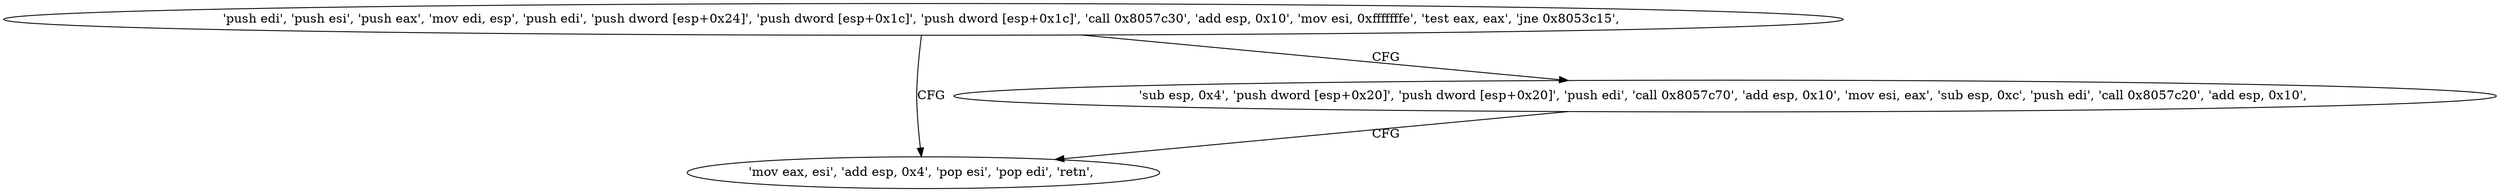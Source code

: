 digraph "func" {
"134560720" [label = "'push edi', 'push esi', 'push eax', 'mov edi, esp', 'push edi', 'push dword [esp+0x24]', 'push dword [esp+0x1c]', 'push dword [esp+0x1c]', 'call 0x8057c30', 'add esp, 0x10', 'mov esi, 0xfffffffe', 'test eax, eax', 'jne 0x8053c15', " ]
"134560789" [label = "'mov eax, esi', 'add esp, 0x4', 'pop esi', 'pop edi', 'retn', " ]
"134560755" [label = "'sub esp, 0x4', 'push dword [esp+0x20]', 'push dword [esp+0x20]', 'push edi', 'call 0x8057c70', 'add esp, 0x10', 'mov esi, eax', 'sub esp, 0xc', 'push edi', 'call 0x8057c20', 'add esp, 0x10', " ]
"134560720" -> "134560789" [ label = "CFG" ]
"134560720" -> "134560755" [ label = "CFG" ]
"134560755" -> "134560789" [ label = "CFG" ]
}
